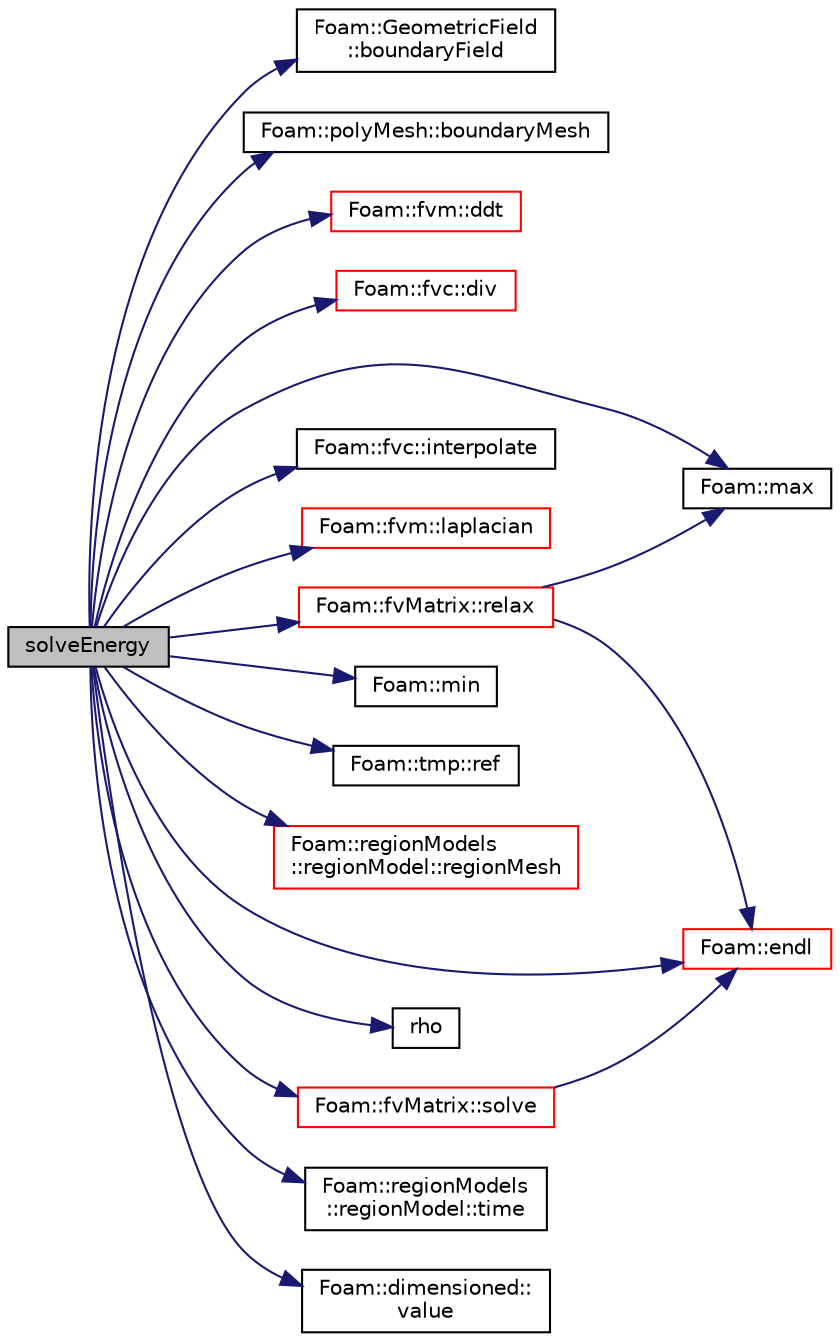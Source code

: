 digraph "solveEnergy"
{
  bgcolor="transparent";
  edge [fontname="Helvetica",fontsize="10",labelfontname="Helvetica",labelfontsize="10"];
  node [fontname="Helvetica",fontsize="10",shape=record];
  rankdir="LR";
  Node679 [label="solveEnergy",height=0.2,width=0.4,color="black", fillcolor="grey75", style="filled", fontcolor="black"];
  Node679 -> Node680 [color="midnightblue",fontsize="10",style="solid",fontname="Helvetica"];
  Node680 [label="Foam::GeometricField\l::boundaryField",height=0.2,width=0.4,color="black",URL="$a23249.html#a9ff7de36fba06b4f4f77a75142ad72b6",tooltip="Return const-reference to the boundary field. "];
  Node679 -> Node681 [color="midnightblue",fontsize="10",style="solid",fontname="Helvetica"];
  Node681 [label="Foam::polyMesh::boundaryMesh",height=0.2,width=0.4,color="black",URL="$a28565.html#a9f2b68c134340291eda6197f47f25484",tooltip="Return boundary mesh. "];
  Node679 -> Node682 [color="midnightblue",fontsize="10",style="solid",fontname="Helvetica"];
  Node682 [label="Foam::fvm::ddt",height=0.2,width=0.4,color="red",URL="$a21862.html#a2d88eca98ab69b84af7ddb96e35f5a44"];
  Node679 -> Node735 [color="midnightblue",fontsize="10",style="solid",fontname="Helvetica"];
  Node735 [label="Foam::fvc::div",height=0.2,width=0.4,color="red",URL="$a21861.html#a585533948ad80abfe589d920c641f251"];
  Node679 -> Node686 [color="midnightblue",fontsize="10",style="solid",fontname="Helvetica"];
  Node686 [label="Foam::endl",height=0.2,width=0.4,color="red",URL="$a21851.html#a2db8fe02a0d3909e9351bb4275b23ce4",tooltip="Add newline and flush stream. "];
  Node679 -> Node979 [color="midnightblue",fontsize="10",style="solid",fontname="Helvetica"];
  Node979 [label="Foam::fvc::interpolate",height=0.2,width=0.4,color="black",URL="$a21861.html#a768cc91e806b7278729a11134de57ecf",tooltip="Interpolate field onto faces using scheme given by Istream. "];
  Node679 -> Node980 [color="midnightblue",fontsize="10",style="solid",fontname="Helvetica"];
  Node980 [label="Foam::fvm::laplacian",height=0.2,width=0.4,color="red",URL="$a21862.html#a05679b154654e47e9f1e2fbd2bc0bae0"];
  Node679 -> Node813 [color="midnightblue",fontsize="10",style="solid",fontname="Helvetica"];
  Node813 [label="Foam::max",height=0.2,width=0.4,color="black",URL="$a21851.html#ac993e906cf2774ae77e666bc24e81733"];
  Node679 -> Node880 [color="midnightblue",fontsize="10",style="solid",fontname="Helvetica"];
  Node880 [label="Foam::min",height=0.2,width=0.4,color="black",URL="$a21851.html#a253e112ad2d56d96230ff39ea7f442dc"];
  Node679 -> Node756 [color="midnightblue",fontsize="10",style="solid",fontname="Helvetica"];
  Node756 [label="Foam::tmp::ref",height=0.2,width=0.4,color="black",URL="$a27077.html#aeaf81e641282874cef07f5b808efc83b",tooltip="Return non-const reference or generate a fatal error. "];
  Node679 -> Node981 [color="midnightblue",fontsize="10",style="solid",fontname="Helvetica"];
  Node981 [label="Foam::regionModels\l::regionModel::regionMesh",height=0.2,width=0.4,color="red",URL="$a30073.html#a89a37969c20983ee143c612486ce5313",tooltip="Return the region mesh database. "];
  Node679 -> Node988 [color="midnightblue",fontsize="10",style="solid",fontname="Helvetica"];
  Node988 [label="Foam::fvMatrix::relax",height=0.2,width=0.4,color="red",URL="$a23173.html#a06343b944c91a56352ebf646011c212e",tooltip="Relax matrix (for steady-state solution). "];
  Node988 -> Node686 [color="midnightblue",fontsize="10",style="solid",fontname="Helvetica"];
  Node988 -> Node813 [color="midnightblue",fontsize="10",style="solid",fontname="Helvetica"];
  Node679 -> Node1053 [color="midnightblue",fontsize="10",style="solid",fontname="Helvetica"];
  Node1053 [label="rho",height=0.2,width=0.4,color="black",URL="$a30277.html#a1eb2161420f4d9220684a5da8a7059a9",tooltip="Return density [Kg/m3]. "];
  Node679 -> Node1054 [color="midnightblue",fontsize="10",style="solid",fontname="Helvetica"];
  Node1054 [label="Foam::fvMatrix::solve",height=0.2,width=0.4,color="red",URL="$a23173.html#a0966e44d9a6bc12663a0d60e8e038307",tooltip="Solve segregated or coupled returning the solution statistics. "];
  Node1054 -> Node686 [color="midnightblue",fontsize="10",style="solid",fontname="Helvetica"];
  Node679 -> Node1122 [color="midnightblue",fontsize="10",style="solid",fontname="Helvetica"];
  Node1122 [label="Foam::regionModels\l::regionModel::time",height=0.2,width=0.4,color="black",URL="$a30073.html#a1ed86245b170b9f651f62650b1827500",tooltip="Return the reference to the time database. "];
  Node679 -> Node714 [color="midnightblue",fontsize="10",style="solid",fontname="Helvetica"];
  Node714 [label="Foam::dimensioned::\lvalue",height=0.2,width=0.4,color="black",URL="$a27473.html#a7948200a26c85fc3a83ffa510a91d668",tooltip="Return const reference to value. "];
}
